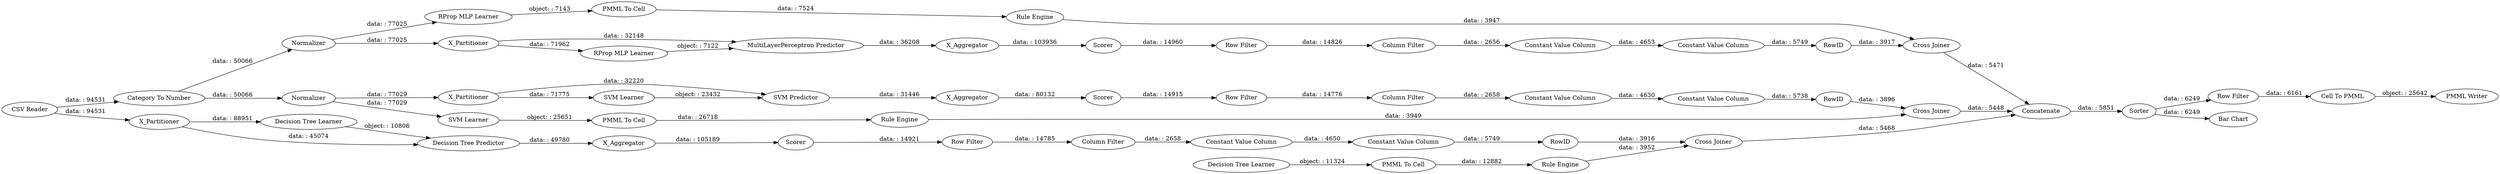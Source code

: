 digraph {
	"-8039811091593849063_293" [label=RowID]
	"-1974745641649859432_60" [label=Concatenate]
	"3732379039822282698_39" [label="Cross Joiner"]
	"-8039811091593849063_294" [label="Column Filter"]
	"9166556687918707751_294" [label="Column Filter"]
	"-4309730033775118249_293" [label=RowID]
	"-4309730033775118249_294" [label="Column Filter"]
	"-1974745641649859432_58" [label="Category To Number"]
	"7073744101037862032_7" [label=X_Aggregator]
	"-1573380267531999825_38" [label="Cross Joiner"]
	"-8582703484158160788_28" [label="PMML To Cell"]
	"-1974745641649859432_54" [label="Cell To PMML"]
	"3732379039822282698_2" [label=X_Partitioner]
	"7073744101037862032_31" [label="Decision Tree Learner"]
	"-1573380267531999825_32" [label="MultiLayerPerceptron Predictor"]
	"7073744101037862032_39" [label=Scorer]
	"3732379039822282698_32" [label="SVM Predictor"]
	"-4309730033775118249_292" [label="Constant Value Column"]
	"-1974745641649859432_53" [label="Row Filter"]
	"-1573380267531999825_7" [label=X_Aggregator]
	"204012904556127502_35" [label="RProp MLP Learner"]
	"9166556687918707751_290" [label="Constant Value Column"]
	"3732379039822282698_41" [label=Scorer]
	"-4309730033775118249_290" [label="Constant Value Column"]
	"7073744101037862032_2" [label=X_Partitioner]
	"204012904556127502_34" [label="Rule Engine"]
	"-8039811091593849063_290" [label="Constant Value Column"]
	"7073744101037862032_38" [label="Cross Joiner"]
	"-1573380267531999825_39" [label=Normalizer]
	"-1573380267531999825_2" [label=X_Partitioner]
	"204012904556127502_22" [label="PMML To Cell"]
	"-8582703484158160788_34" [label="Rule Engine"]
	"-4309730033775118249_9" [label="Row Filter"]
	"7073744101037862032_32" [label="Decision Tree Predictor"]
	"-8873629889841304611_33" [label="SVM Learner"]
	"3732379039822282698_40" [label=Normalizer]
	"9166556687918707751_293" [label=RowID]
	"3732379039822282698_31" [label="SVM Learner"]
	"-1974745641649859432_59" [label="Bar Chart"]
	"-8039811091593849063_9" [label="Row Filter"]
	"-1974745641649859432_61" [label="PMML Writer"]
	"3732379039822282698_7" [label=X_Aggregator]
	"-8873629889841304611_34" [label="PMML To Cell"]
	"-8039811091593849063_292" [label="Constant Value Column"]
	"-1573380267531999825_31" [label="RProp MLP Learner"]
	"-1573380267531999825_40" [label=Scorer]
	"-1974745641649859432_52" [label=Sorter]
	"-8873629889841304611_35" [label="Rule Engine"]
	"-1974745641649859432_62" [label="CSV Reader"]
	"9166556687918707751_292" [label="Constant Value Column"]
	"9166556687918707751_9" [label="Row Filter"]
	"-8582703484158160788_33" [label="Decision Tree Learner"]
	"7073744101037862032_2" -> "7073744101037862032_31" [label="data: : 88951"]
	"7073744101037862032_38" -> "-1974745641649859432_60" [label="data: : 5468"]
	"-8039811091593849063_9" -> "-8039811091593849063_294" [label="data: : 14826"]
	"7073744101037862032_2" -> "7073744101037862032_32" [label="data: : 45074"]
	"7073744101037862032_39" -> "-4309730033775118249_9" [label="data: : 14921"]
	"3732379039822282698_41" -> "9166556687918707751_9" [label="data: : 14915"]
	"-1974745641649859432_54" -> "-1974745641649859432_61" [label="object: : 25642"]
	"3732379039822282698_39" -> "-1974745641649859432_60" [label="data: : 5448"]
	"-1573380267531999825_7" -> "-1573380267531999825_40" [label="data: : 103936"]
	"-1974745641649859432_58" -> "-1573380267531999825_39" [label="data: : 50066"]
	"-1573380267531999825_39" -> "-1573380267531999825_2" [label="data: : 77025"]
	"3732379039822282698_7" -> "3732379039822282698_41" [label="data: : 80132"]
	"-1974745641649859432_53" -> "-1974745641649859432_54" [label="data: : 6161"]
	"9166556687918707751_293" -> "3732379039822282698_39" [label="data: : 3896"]
	"-1974745641649859432_52" -> "-1974745641649859432_53" [label="data: : 6249"]
	"3732379039822282698_40" -> "-8873629889841304611_33" [label="data: : 77029"]
	"-1974745641649859432_60" -> "-1974745641649859432_52" [label="data: : 5851"]
	"-1573380267531999825_38" -> "-1974745641649859432_60" [label="data: : 5471"]
	"3732379039822282698_2" -> "3732379039822282698_32" [label="data: : 32220"]
	"3732379039822282698_32" -> "3732379039822282698_7" [label="data: : 31446"]
	"-8873629889841304611_33" -> "-8873629889841304611_34" [label="object: : 25651"]
	"-8873629889841304611_34" -> "-8873629889841304611_35" [label="data: : 26718"]
	"-8039811091593849063_290" -> "-8039811091593849063_292" [label="data: : 4653"]
	"9166556687918707751_290" -> "9166556687918707751_292" [label="data: : 4630"]
	"-8039811091593849063_292" -> "-8039811091593849063_293" [label="data: : 5749"]
	"-4309730033775118249_9" -> "-4309730033775118249_294" [label="data: : 14785"]
	"7073744101037862032_31" -> "7073744101037862032_32" [label="object: : 10806"]
	"-1573380267531999825_32" -> "-1573380267531999825_7" [label="data: : 36208"]
	"204012904556127502_34" -> "-1573380267531999825_38" [label="data: : 3947"]
	"204012904556127502_35" -> "204012904556127502_22" [label="object: : 7143"]
	"9166556687918707751_9" -> "9166556687918707751_294" [label="data: : 14776"]
	"-4309730033775118249_293" -> "7073744101037862032_38" [label="data: : 3916"]
	"-8582703484158160788_34" -> "7073744101037862032_38" [label="data: : 3952"]
	"-1974745641649859432_62" -> "7073744101037862032_2" [label="data: : 94531"]
	"-8582703484158160788_28" -> "-8582703484158160788_34" [label="data: : 12882"]
	"204012904556127502_22" -> "204012904556127502_34" [label="data: : 7524"]
	"-8039811091593849063_294" -> "-8039811091593849063_290" [label="data: : 2656"]
	"-8039811091593849063_293" -> "-1573380267531999825_38" [label="data: : 3917"]
	"-1974745641649859432_52" -> "-1974745641649859432_59" [label="data: : 6249"]
	"3732379039822282698_40" -> "3732379039822282698_2" [label="data: : 77029"]
	"-1573380267531999825_2" -> "-1573380267531999825_32" [label="data: : 32148"]
	"9166556687918707751_292" -> "9166556687918707751_293" [label="data: : 5738"]
	"3732379039822282698_31" -> "3732379039822282698_32" [label="object: : 23432"]
	"3732379039822282698_2" -> "3732379039822282698_31" [label="data: : 71775"]
	"-1974745641649859432_58" -> "3732379039822282698_40" [label="data: : 50066"]
	"-4309730033775118249_292" -> "-4309730033775118249_293" [label="data: : 5749"]
	"-8873629889841304611_35" -> "3732379039822282698_39" [label="data: : 3949"]
	"-1573380267531999825_40" -> "-8039811091593849063_9" [label="data: : 14960"]
	"-4309730033775118249_290" -> "-4309730033775118249_292" [label="data: : 4650"]
	"-1573380267531999825_2" -> "-1573380267531999825_31" [label="data: : 71962"]
	"-8582703484158160788_33" -> "-8582703484158160788_28" [label="object: : 11324"]
	"9166556687918707751_294" -> "9166556687918707751_290" [label="data: : 2658"]
	"-1974745641649859432_62" -> "-1974745641649859432_58" [label="data: : 94531"]
	"-1573380267531999825_31" -> "-1573380267531999825_32" [label="object: : 7122"]
	"-1573380267531999825_39" -> "204012904556127502_35" [label="data: : 77025"]
	"-4309730033775118249_294" -> "-4309730033775118249_290" [label="data: : 2658"]
	"7073744101037862032_32" -> "7073744101037862032_7" [label="data: : 49780"]
	"7073744101037862032_7" -> "7073744101037862032_39" [label="data: : 105189"]
	rankdir=LR
}
